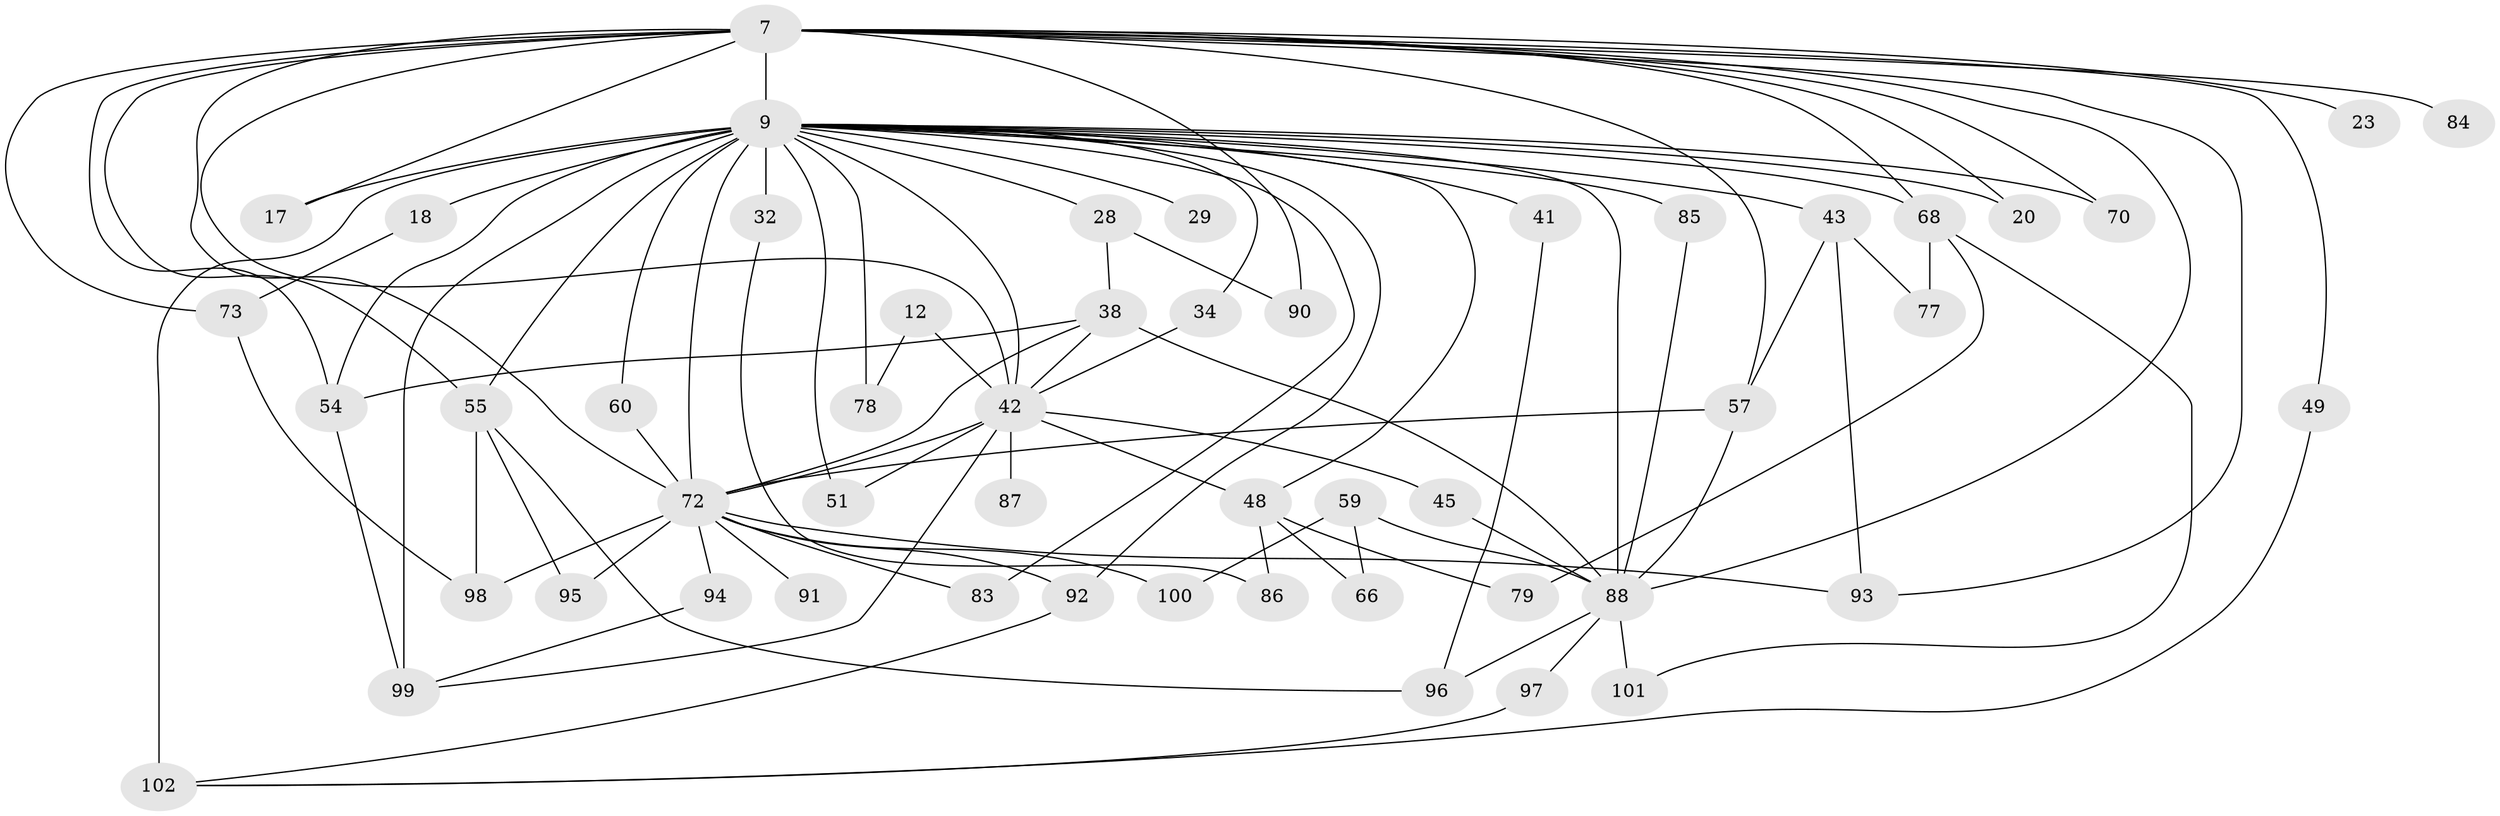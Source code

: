 // original degree distribution, {13: 0.00980392156862745, 16: 0.00980392156862745, 23: 0.00980392156862745, 26: 0.00980392156862745, 24: 0.00980392156862745, 20: 0.0196078431372549, 17: 0.0196078431372549, 19: 0.00980392156862745, 3: 0.17647058823529413, 4: 0.1568627450980392, 2: 0.49019607843137253, 7: 0.00980392156862745, 6: 0.029411764705882353, 5: 0.0392156862745098}
// Generated by graph-tools (version 1.1) at 2025/45/03/09/25 04:45:56]
// undirected, 51 vertices, 97 edges
graph export_dot {
graph [start="1"]
  node [color=gray90,style=filled];
  7 [super="+6"];
  9 [super="+5+4"];
  12;
  17;
  18;
  20;
  23;
  28;
  29;
  32;
  34;
  38 [super="+37"];
  41;
  42 [super="+11+10"];
  43;
  45;
  48 [super="+30"];
  49;
  51;
  54 [super="+53"];
  55 [super="+33"];
  57 [super="+52+46"];
  59;
  60;
  66;
  68 [super="+61"];
  70;
  72 [super="+8+26+39+69"];
  73 [super="+25"];
  77;
  78;
  79;
  83;
  84;
  85 [super="+19"];
  86;
  87;
  88 [super="+47+64+58"];
  90;
  91;
  92 [super="+22"];
  93 [super="+89"];
  94;
  95;
  96 [super="+81"];
  97;
  98 [super="+74"];
  99 [super="+62+65+75+82+50+31"];
  100;
  101 [super="+71"];
  102 [super="+80"];
  7 -- 9 [weight=8];
  7 -- 20;
  7 -- 23 [weight=2];
  7 -- 55 [weight=2];
  7 -- 57;
  7 -- 70;
  7 -- 84 [weight=2];
  7 -- 73 [weight=2];
  7 -- 17;
  7 -- 90;
  7 -- 49;
  7 -- 68;
  7 -- 72 [weight=4];
  7 -- 42 [weight=5];
  7 -- 54;
  7 -- 88;
  7 -- 93;
  9 -- 32 [weight=2];
  9 -- 43 [weight=2];
  9 -- 68 [weight=3];
  9 -- 70;
  9 -- 72 [weight=15];
  9 -- 18 [weight=2];
  9 -- 20;
  9 -- 34;
  9 -- 102 [weight=5];
  9 -- 41 [weight=2];
  9 -- 51;
  9 -- 55;
  9 -- 78;
  9 -- 17;
  9 -- 83;
  9 -- 85 [weight=3];
  9 -- 28 [weight=2];
  9 -- 29;
  9 -- 48 [weight=2];
  9 -- 54 [weight=2];
  9 -- 60;
  9 -- 42 [weight=8];
  9 -- 92;
  9 -- 88 [weight=6];
  9 -- 99 [weight=6];
  12 -- 78;
  12 -- 42 [weight=2];
  18 -- 73;
  28 -- 90;
  28 -- 38;
  32 -- 86;
  34 -- 42;
  38 -- 42;
  38 -- 54;
  38 -- 72;
  38 -- 88;
  41 -- 96;
  42 -- 72 [weight=6];
  42 -- 45;
  42 -- 48;
  42 -- 51;
  42 -- 87 [weight=2];
  42 -- 99 [weight=3];
  43 -- 77;
  43 -- 93;
  43 -- 57;
  45 -- 88;
  48 -- 66;
  48 -- 79;
  48 -- 86;
  49 -- 102;
  54 -- 99;
  55 -- 95;
  55 -- 98;
  55 -- 96;
  57 -- 88;
  57 -- 72;
  59 -- 66;
  59 -- 100;
  59 -- 88 [weight=2];
  60 -- 72;
  68 -- 101;
  68 -- 77;
  68 -- 79;
  72 -- 83;
  72 -- 91 [weight=2];
  72 -- 93;
  72 -- 95;
  72 -- 98;
  72 -- 100;
  72 -- 92;
  72 -- 94;
  73 -- 98;
  85 -- 88;
  88 -- 97;
  88 -- 101 [weight=2];
  88 -- 96;
  92 -- 102;
  94 -- 99;
  97 -- 102;
}
